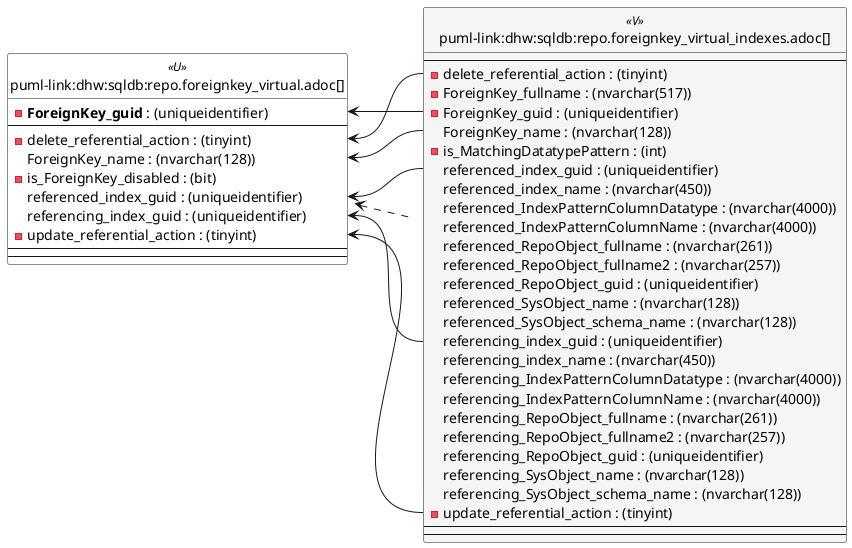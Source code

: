 @startuml
left to right direction
'top to bottom direction
hide circle
'avoide "." issues:
set namespaceSeparator none


skinparam class {
  BackgroundColor White
  BackgroundColor<<FN>> Yellow
  BackgroundColor<<FS>> Yellow
  BackgroundColor<<FT>> LightGray
  BackgroundColor<<IF>> Yellow
  BackgroundColor<<IS>> Yellow
  BackgroundColor<<P>> Aqua
  BackgroundColor<<PC>> Aqua
  BackgroundColor<<SN>> Yellow
  BackgroundColor<<SO>> SlateBlue
  BackgroundColor<<TF>> LightGray
  BackgroundColor<<TR>> Tomato
  BackgroundColor<<U>> White
  BackgroundColor<<V>> WhiteSmoke
  BackgroundColor<<X>> Aqua
  BackgroundColor<<external>> AliceBlue
}


entity "puml-link:dhw:sqldb:repo.foreignkey_virtual.adoc[]" as repo.ForeignKey_virtual << U >> {
  - **ForeignKey_guid** : (uniqueidentifier)
  --
  - delete_referential_action : (tinyint)
  ForeignKey_name : (nvarchar(128))
  - is_ForeignKey_disabled : (bit)
  referenced_index_guid : (uniqueidentifier)
  referencing_index_guid : (uniqueidentifier)
  - update_referential_action : (tinyint)
  --
  --
}

entity "puml-link:dhw:sqldb:repo.foreignkey_virtual_indexes.adoc[]" as repo.ForeignKey_virtual_Indexes << V >> {
  --
  - delete_referential_action : (tinyint)
  - ForeignKey_fullname : (nvarchar(517))
  - ForeignKey_guid : (uniqueidentifier)
  ForeignKey_name : (nvarchar(128))
  - is_MatchingDatatypePattern : (int)
  referenced_index_guid : (uniqueidentifier)
  referenced_index_name : (nvarchar(450))
  referenced_IndexPatternColumnDatatype : (nvarchar(4000))
  referenced_IndexPatternColumnName : (nvarchar(4000))
  referenced_RepoObject_fullname : (nvarchar(261))
  referenced_RepoObject_fullname2 : (nvarchar(257))
  referenced_RepoObject_guid : (uniqueidentifier)
  referenced_SysObject_name : (nvarchar(128))
  referenced_SysObject_schema_name : (nvarchar(128))
  referencing_index_guid : (uniqueidentifier)
  referencing_index_name : (nvarchar(450))
  referencing_IndexPatternColumnDatatype : (nvarchar(4000))
  referencing_IndexPatternColumnName : (nvarchar(4000))
  referencing_RepoObject_fullname : (nvarchar(261))
  referencing_RepoObject_fullname2 : (nvarchar(257))
  referencing_RepoObject_guid : (uniqueidentifier)
  referencing_SysObject_name : (nvarchar(128))
  referencing_SysObject_schema_name : (nvarchar(128))
  - update_referential_action : (tinyint)
  --
  --
}

repo.ForeignKey_virtual <.. repo.ForeignKey_virtual_Indexes
"repo.ForeignKey_virtual::delete_referential_action" <-- "repo.ForeignKey_virtual_Indexes::delete_referential_action"
"repo.ForeignKey_virtual::ForeignKey_guid" <-- "repo.ForeignKey_virtual_Indexes::ForeignKey_guid"
"repo.ForeignKey_virtual::ForeignKey_name" <-- "repo.ForeignKey_virtual_Indexes::ForeignKey_name"
"repo.ForeignKey_virtual::referenced_index_guid" <-- "repo.ForeignKey_virtual_Indexes::referenced_index_guid"
"repo.ForeignKey_virtual::referencing_index_guid" <-- "repo.ForeignKey_virtual_Indexes::referencing_index_guid"
"repo.ForeignKey_virtual::update_referential_action" <-- "repo.ForeignKey_virtual_Indexes::update_referential_action"
@enduml

